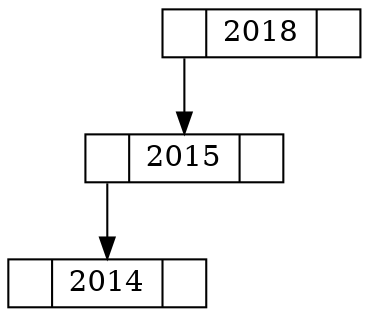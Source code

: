 digraph G {
   node [shape=record, height=0.1];
   node0x105201f60 [label = "<l> | <m> 2018 | <r>"];
   node0x105201f30 [label = "<l> | <m> 2015 | <r>"];
   node0x105201f60:l -> node0x105201f30:m;
   node0x105201f00 [label = "<l> | <m> 2014 | <r>"];
   node0x105201f30:l -> node0x105201f00:m;
}
